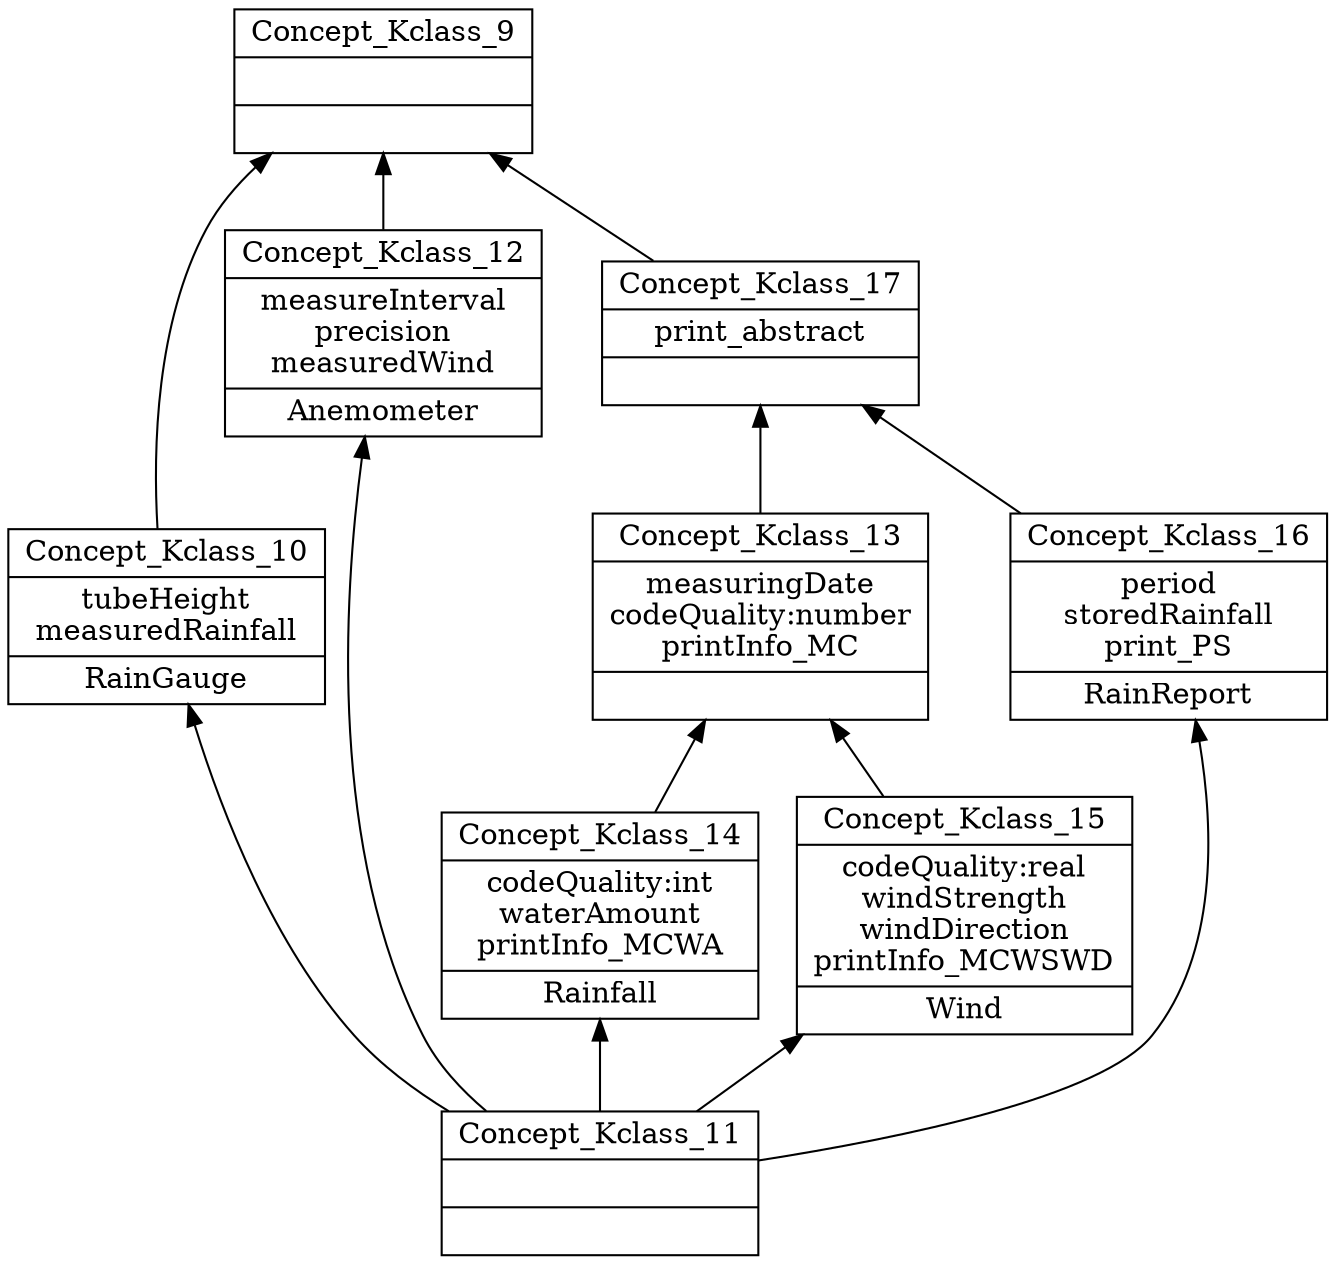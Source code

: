 digraph G { 
	rankdir=BT;
subgraph Kclass { 
label="Kclass";
9 [shape=record,label="{Concept_Kclass_9||}"];
10 [shape=record,label="{Concept_Kclass_10|tubeHeight\nmeasuredRainfall\n|RainGauge\n}"];
11 [shape=record,label="{Concept_Kclass_11||}"];
12 [shape=record,label="{Concept_Kclass_12|measureInterval\nprecision\nmeasuredWind\n|Anemometer\n}"];
13 [shape=record,label="{Concept_Kclass_13|measuringDate\ncodeQuality:number\nprintInfo_MC\n|}"];
14 [shape=record,label="{Concept_Kclass_14|codeQuality:int\nwaterAmount\nprintInfo_MCWA\n|Rainfall\n}"];
15 [shape=record,label="{Concept_Kclass_15|codeQuality:real\nwindStrength\nwindDirection\nprintInfo_MCWSWD\n|Wind\n}"];
16 [shape=record,label="{Concept_Kclass_16|period\nstoredRainfall\nprint_PS\n|RainReport\n}"];
17 [shape=record,label="{Concept_Kclass_17|print_abstract\n|}"];
	10 -> 9
	12 -> 9
	17 -> 9
	11 -> 10
	11 -> 12
	14 -> 13
	15 -> 13
	11 -> 14
	11 -> 15
	11 -> 16
	13 -> 17
	16 -> 17
}
}